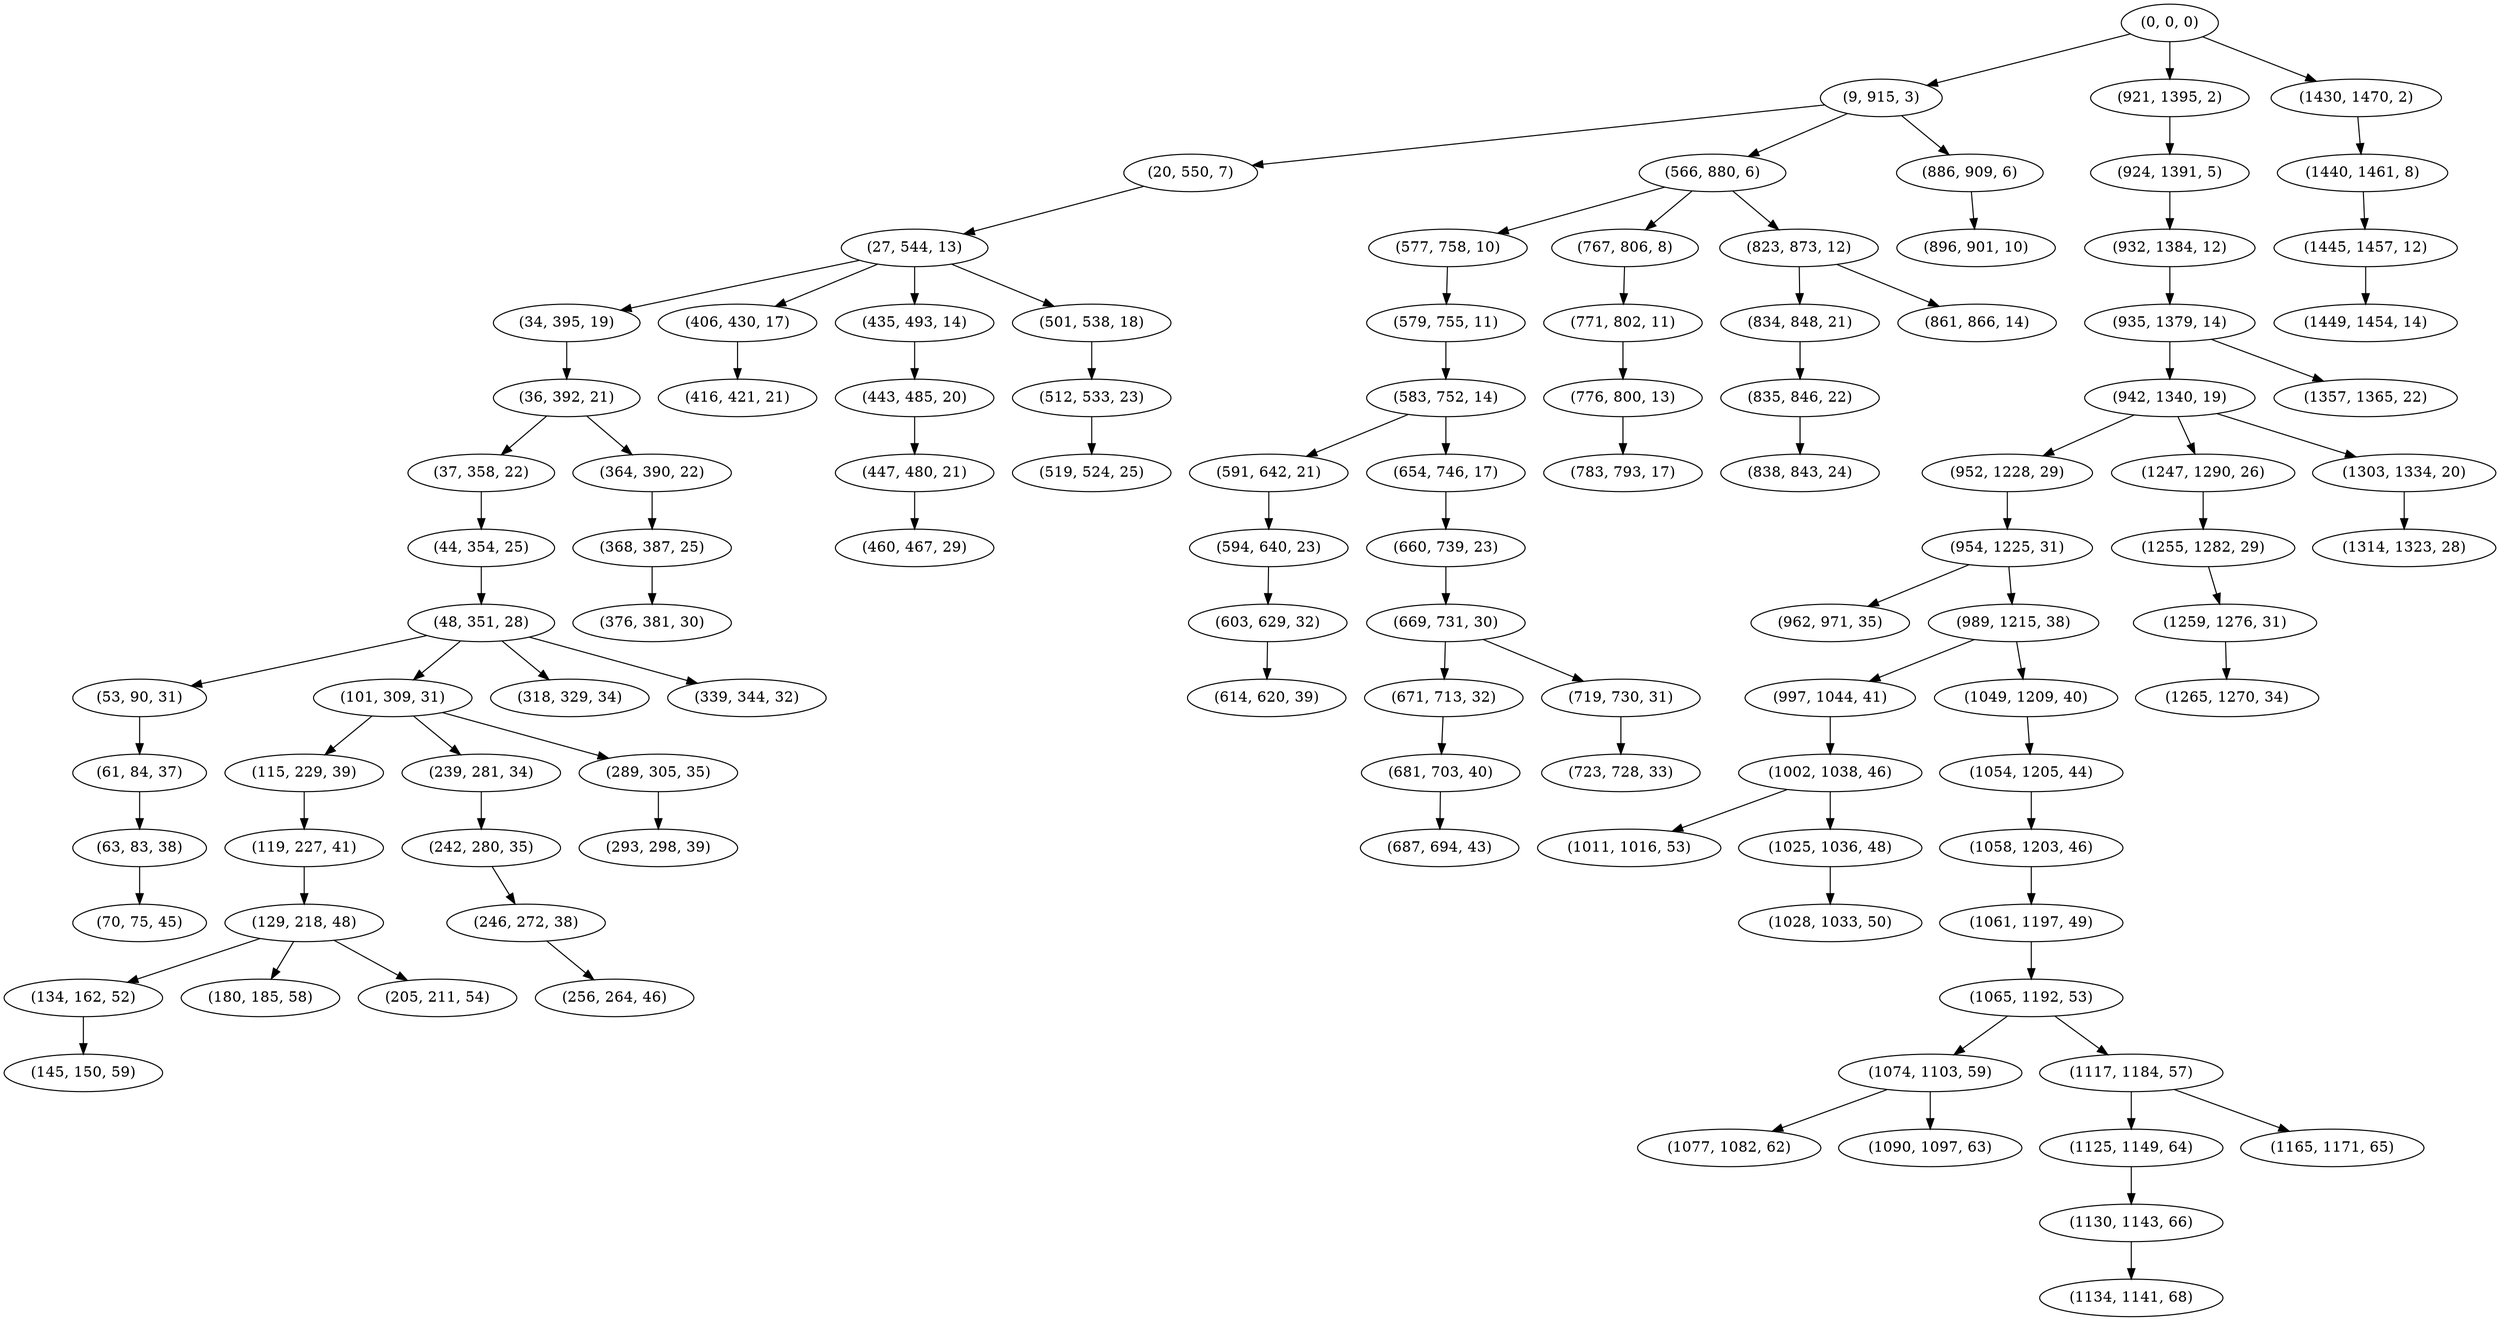 digraph tree {
    "(0, 0, 0)";
    "(9, 915, 3)";
    "(20, 550, 7)";
    "(27, 544, 13)";
    "(34, 395, 19)";
    "(36, 392, 21)";
    "(37, 358, 22)";
    "(44, 354, 25)";
    "(48, 351, 28)";
    "(53, 90, 31)";
    "(61, 84, 37)";
    "(63, 83, 38)";
    "(70, 75, 45)";
    "(101, 309, 31)";
    "(115, 229, 39)";
    "(119, 227, 41)";
    "(129, 218, 48)";
    "(134, 162, 52)";
    "(145, 150, 59)";
    "(180, 185, 58)";
    "(205, 211, 54)";
    "(239, 281, 34)";
    "(242, 280, 35)";
    "(246, 272, 38)";
    "(256, 264, 46)";
    "(289, 305, 35)";
    "(293, 298, 39)";
    "(318, 329, 34)";
    "(339, 344, 32)";
    "(364, 390, 22)";
    "(368, 387, 25)";
    "(376, 381, 30)";
    "(406, 430, 17)";
    "(416, 421, 21)";
    "(435, 493, 14)";
    "(443, 485, 20)";
    "(447, 480, 21)";
    "(460, 467, 29)";
    "(501, 538, 18)";
    "(512, 533, 23)";
    "(519, 524, 25)";
    "(566, 880, 6)";
    "(577, 758, 10)";
    "(579, 755, 11)";
    "(583, 752, 14)";
    "(591, 642, 21)";
    "(594, 640, 23)";
    "(603, 629, 32)";
    "(614, 620, 39)";
    "(654, 746, 17)";
    "(660, 739, 23)";
    "(669, 731, 30)";
    "(671, 713, 32)";
    "(681, 703, 40)";
    "(687, 694, 43)";
    "(719, 730, 31)";
    "(723, 728, 33)";
    "(767, 806, 8)";
    "(771, 802, 11)";
    "(776, 800, 13)";
    "(783, 793, 17)";
    "(823, 873, 12)";
    "(834, 848, 21)";
    "(835, 846, 22)";
    "(838, 843, 24)";
    "(861, 866, 14)";
    "(886, 909, 6)";
    "(896, 901, 10)";
    "(921, 1395, 2)";
    "(924, 1391, 5)";
    "(932, 1384, 12)";
    "(935, 1379, 14)";
    "(942, 1340, 19)";
    "(952, 1228, 29)";
    "(954, 1225, 31)";
    "(962, 971, 35)";
    "(989, 1215, 38)";
    "(997, 1044, 41)";
    "(1002, 1038, 46)";
    "(1011, 1016, 53)";
    "(1025, 1036, 48)";
    "(1028, 1033, 50)";
    "(1049, 1209, 40)";
    "(1054, 1205, 44)";
    "(1058, 1203, 46)";
    "(1061, 1197, 49)";
    "(1065, 1192, 53)";
    "(1074, 1103, 59)";
    "(1077, 1082, 62)";
    "(1090, 1097, 63)";
    "(1117, 1184, 57)";
    "(1125, 1149, 64)";
    "(1130, 1143, 66)";
    "(1134, 1141, 68)";
    "(1165, 1171, 65)";
    "(1247, 1290, 26)";
    "(1255, 1282, 29)";
    "(1259, 1276, 31)";
    "(1265, 1270, 34)";
    "(1303, 1334, 20)";
    "(1314, 1323, 28)";
    "(1357, 1365, 22)";
    "(1430, 1470, 2)";
    "(1440, 1461, 8)";
    "(1445, 1457, 12)";
    "(1449, 1454, 14)";
    "(0, 0, 0)" -> "(9, 915, 3)";
    "(0, 0, 0)" -> "(921, 1395, 2)";
    "(0, 0, 0)" -> "(1430, 1470, 2)";
    "(9, 915, 3)" -> "(20, 550, 7)";
    "(9, 915, 3)" -> "(566, 880, 6)";
    "(9, 915, 3)" -> "(886, 909, 6)";
    "(20, 550, 7)" -> "(27, 544, 13)";
    "(27, 544, 13)" -> "(34, 395, 19)";
    "(27, 544, 13)" -> "(406, 430, 17)";
    "(27, 544, 13)" -> "(435, 493, 14)";
    "(27, 544, 13)" -> "(501, 538, 18)";
    "(34, 395, 19)" -> "(36, 392, 21)";
    "(36, 392, 21)" -> "(37, 358, 22)";
    "(36, 392, 21)" -> "(364, 390, 22)";
    "(37, 358, 22)" -> "(44, 354, 25)";
    "(44, 354, 25)" -> "(48, 351, 28)";
    "(48, 351, 28)" -> "(53, 90, 31)";
    "(48, 351, 28)" -> "(101, 309, 31)";
    "(48, 351, 28)" -> "(318, 329, 34)";
    "(48, 351, 28)" -> "(339, 344, 32)";
    "(53, 90, 31)" -> "(61, 84, 37)";
    "(61, 84, 37)" -> "(63, 83, 38)";
    "(63, 83, 38)" -> "(70, 75, 45)";
    "(101, 309, 31)" -> "(115, 229, 39)";
    "(101, 309, 31)" -> "(239, 281, 34)";
    "(101, 309, 31)" -> "(289, 305, 35)";
    "(115, 229, 39)" -> "(119, 227, 41)";
    "(119, 227, 41)" -> "(129, 218, 48)";
    "(129, 218, 48)" -> "(134, 162, 52)";
    "(129, 218, 48)" -> "(180, 185, 58)";
    "(129, 218, 48)" -> "(205, 211, 54)";
    "(134, 162, 52)" -> "(145, 150, 59)";
    "(239, 281, 34)" -> "(242, 280, 35)";
    "(242, 280, 35)" -> "(246, 272, 38)";
    "(246, 272, 38)" -> "(256, 264, 46)";
    "(289, 305, 35)" -> "(293, 298, 39)";
    "(364, 390, 22)" -> "(368, 387, 25)";
    "(368, 387, 25)" -> "(376, 381, 30)";
    "(406, 430, 17)" -> "(416, 421, 21)";
    "(435, 493, 14)" -> "(443, 485, 20)";
    "(443, 485, 20)" -> "(447, 480, 21)";
    "(447, 480, 21)" -> "(460, 467, 29)";
    "(501, 538, 18)" -> "(512, 533, 23)";
    "(512, 533, 23)" -> "(519, 524, 25)";
    "(566, 880, 6)" -> "(577, 758, 10)";
    "(566, 880, 6)" -> "(767, 806, 8)";
    "(566, 880, 6)" -> "(823, 873, 12)";
    "(577, 758, 10)" -> "(579, 755, 11)";
    "(579, 755, 11)" -> "(583, 752, 14)";
    "(583, 752, 14)" -> "(591, 642, 21)";
    "(583, 752, 14)" -> "(654, 746, 17)";
    "(591, 642, 21)" -> "(594, 640, 23)";
    "(594, 640, 23)" -> "(603, 629, 32)";
    "(603, 629, 32)" -> "(614, 620, 39)";
    "(654, 746, 17)" -> "(660, 739, 23)";
    "(660, 739, 23)" -> "(669, 731, 30)";
    "(669, 731, 30)" -> "(671, 713, 32)";
    "(669, 731, 30)" -> "(719, 730, 31)";
    "(671, 713, 32)" -> "(681, 703, 40)";
    "(681, 703, 40)" -> "(687, 694, 43)";
    "(719, 730, 31)" -> "(723, 728, 33)";
    "(767, 806, 8)" -> "(771, 802, 11)";
    "(771, 802, 11)" -> "(776, 800, 13)";
    "(776, 800, 13)" -> "(783, 793, 17)";
    "(823, 873, 12)" -> "(834, 848, 21)";
    "(823, 873, 12)" -> "(861, 866, 14)";
    "(834, 848, 21)" -> "(835, 846, 22)";
    "(835, 846, 22)" -> "(838, 843, 24)";
    "(886, 909, 6)" -> "(896, 901, 10)";
    "(921, 1395, 2)" -> "(924, 1391, 5)";
    "(924, 1391, 5)" -> "(932, 1384, 12)";
    "(932, 1384, 12)" -> "(935, 1379, 14)";
    "(935, 1379, 14)" -> "(942, 1340, 19)";
    "(935, 1379, 14)" -> "(1357, 1365, 22)";
    "(942, 1340, 19)" -> "(952, 1228, 29)";
    "(942, 1340, 19)" -> "(1247, 1290, 26)";
    "(942, 1340, 19)" -> "(1303, 1334, 20)";
    "(952, 1228, 29)" -> "(954, 1225, 31)";
    "(954, 1225, 31)" -> "(962, 971, 35)";
    "(954, 1225, 31)" -> "(989, 1215, 38)";
    "(989, 1215, 38)" -> "(997, 1044, 41)";
    "(989, 1215, 38)" -> "(1049, 1209, 40)";
    "(997, 1044, 41)" -> "(1002, 1038, 46)";
    "(1002, 1038, 46)" -> "(1011, 1016, 53)";
    "(1002, 1038, 46)" -> "(1025, 1036, 48)";
    "(1025, 1036, 48)" -> "(1028, 1033, 50)";
    "(1049, 1209, 40)" -> "(1054, 1205, 44)";
    "(1054, 1205, 44)" -> "(1058, 1203, 46)";
    "(1058, 1203, 46)" -> "(1061, 1197, 49)";
    "(1061, 1197, 49)" -> "(1065, 1192, 53)";
    "(1065, 1192, 53)" -> "(1074, 1103, 59)";
    "(1065, 1192, 53)" -> "(1117, 1184, 57)";
    "(1074, 1103, 59)" -> "(1077, 1082, 62)";
    "(1074, 1103, 59)" -> "(1090, 1097, 63)";
    "(1117, 1184, 57)" -> "(1125, 1149, 64)";
    "(1117, 1184, 57)" -> "(1165, 1171, 65)";
    "(1125, 1149, 64)" -> "(1130, 1143, 66)";
    "(1130, 1143, 66)" -> "(1134, 1141, 68)";
    "(1247, 1290, 26)" -> "(1255, 1282, 29)";
    "(1255, 1282, 29)" -> "(1259, 1276, 31)";
    "(1259, 1276, 31)" -> "(1265, 1270, 34)";
    "(1303, 1334, 20)" -> "(1314, 1323, 28)";
    "(1430, 1470, 2)" -> "(1440, 1461, 8)";
    "(1440, 1461, 8)" -> "(1445, 1457, 12)";
    "(1445, 1457, 12)" -> "(1449, 1454, 14)";
}
